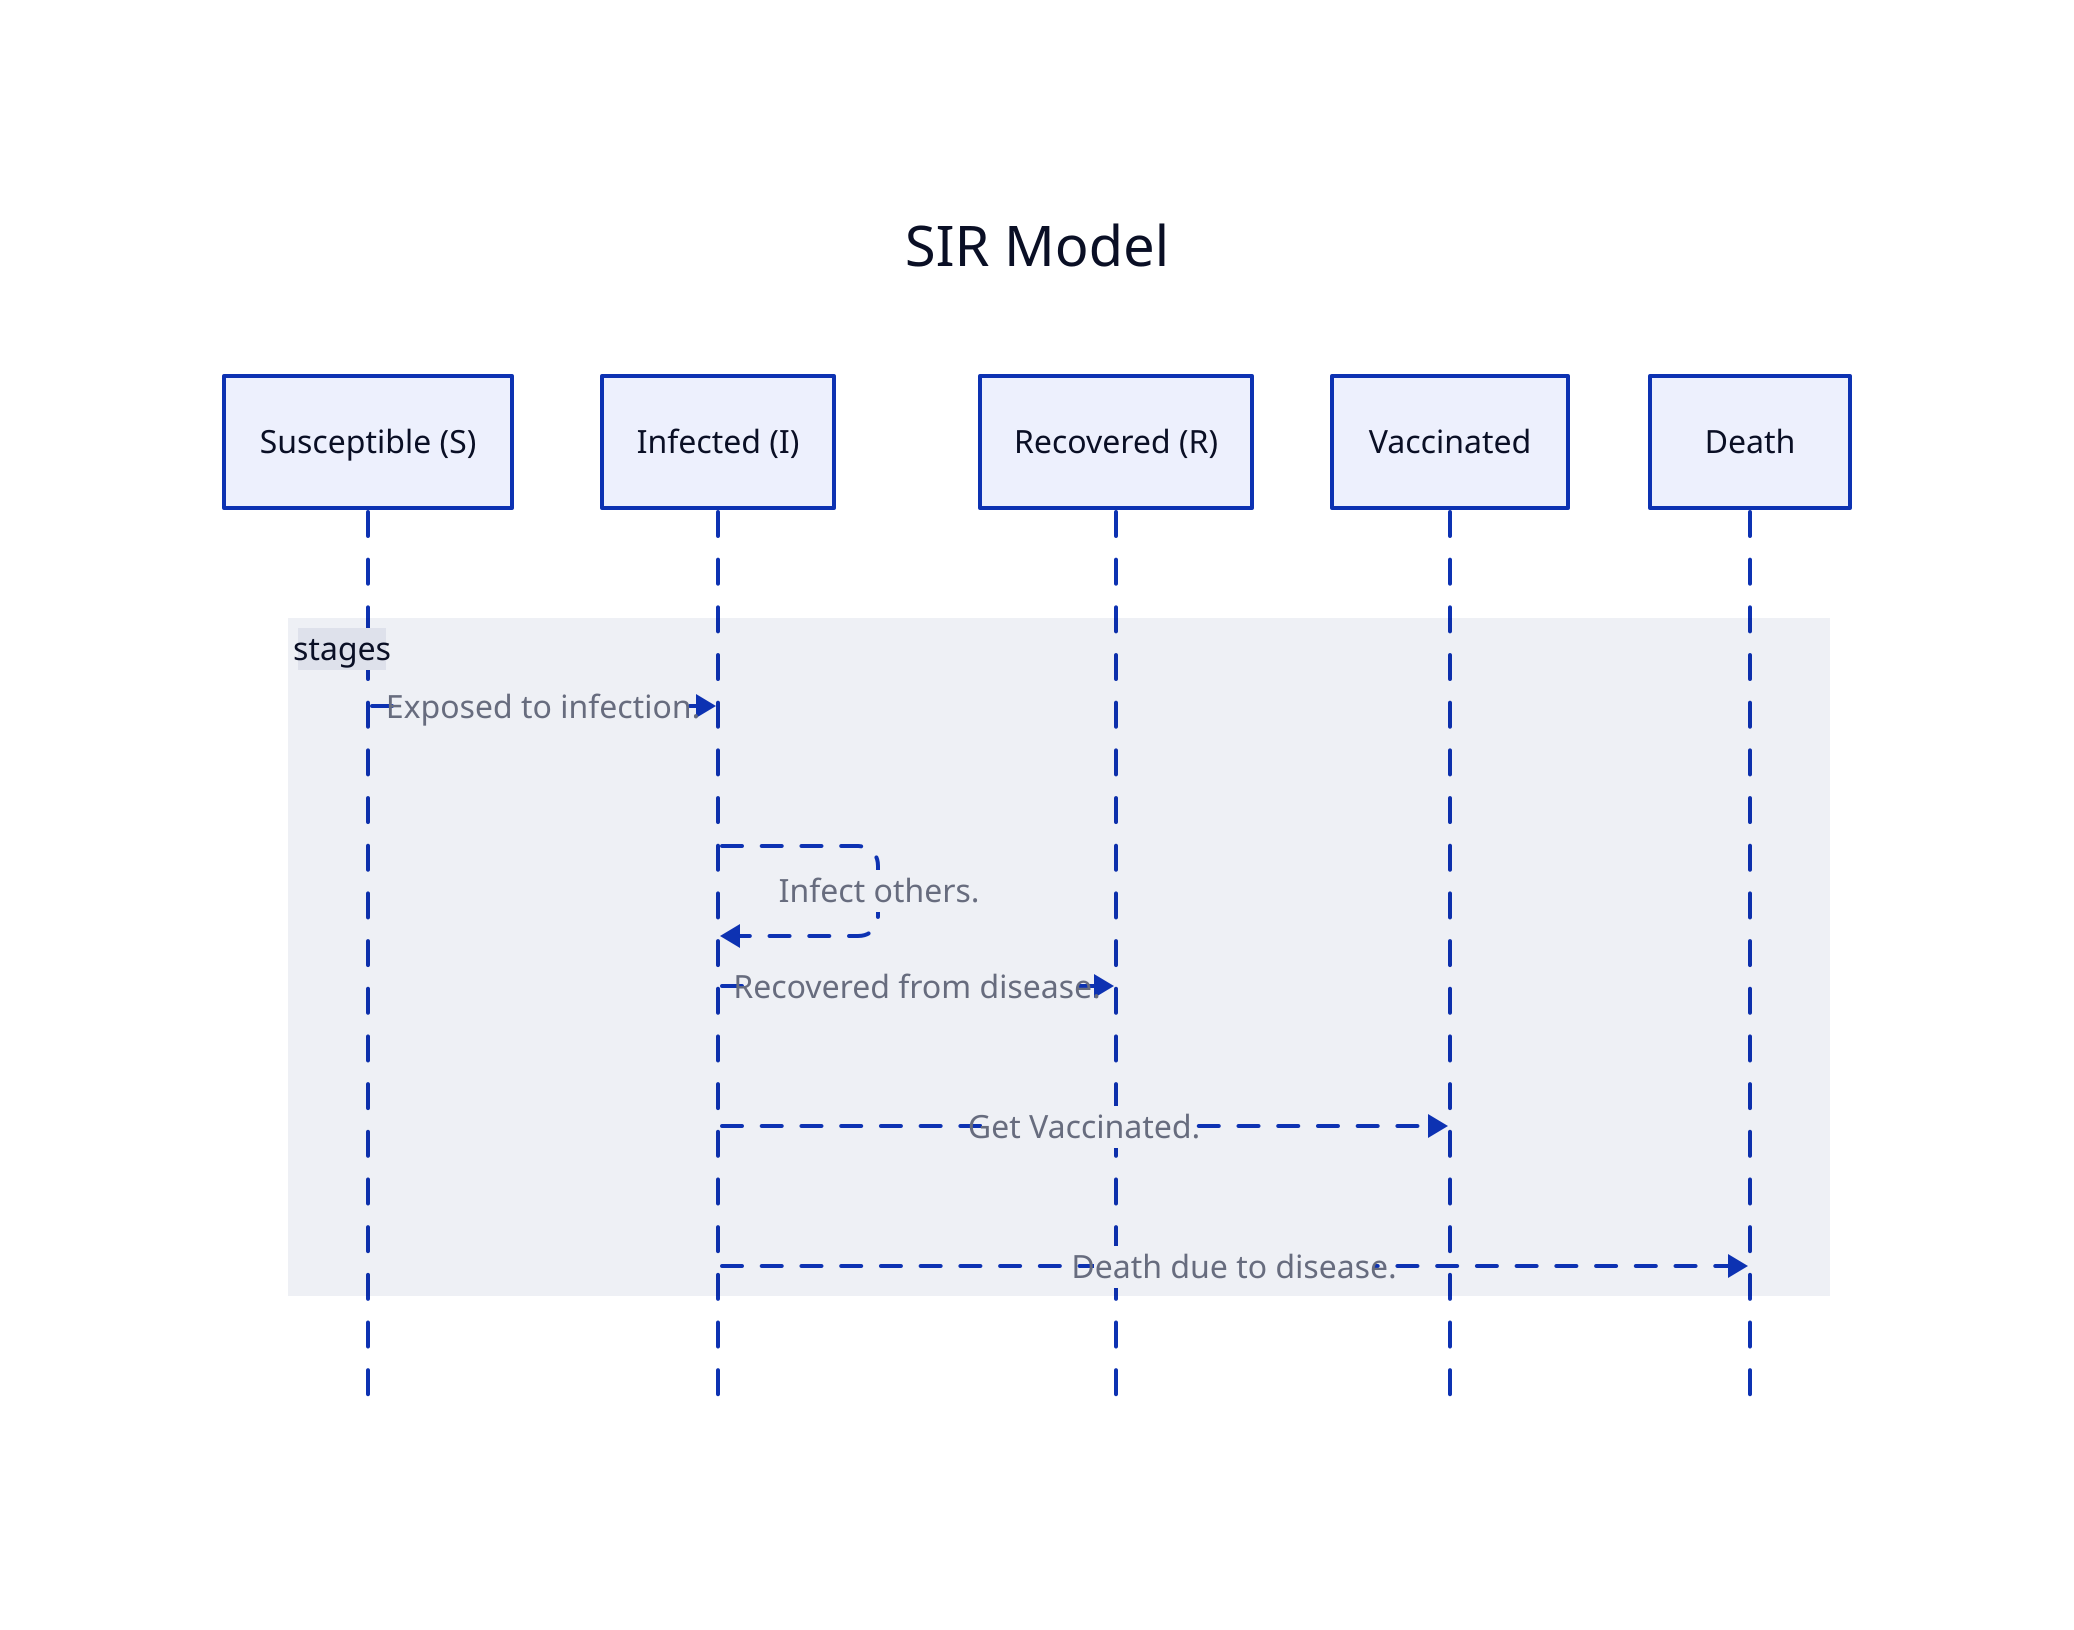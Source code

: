 direction: right
SIR Model: {
  shape: sequence_diagram
  susceptible: Susceptible (S)
  infected: Infected (I)
  recovered: Recovered (R)
  vaccinated: Vaccinated
  death: Death

  stages: {
    susceptible -> infected: Exposed to infection. {
      style.animated: true
    }
    infected -> infected: Infect others. {
      style.animated: true
    }
    infected -> recovered: Recovered from disease. {
      style.animated: true
    }
    infected -> vaccinated: Get Vaccinated. {
      style.animated: true
    }
    infected -> death: Death due to disease. {
      style.animated: true
    }
  }
}
